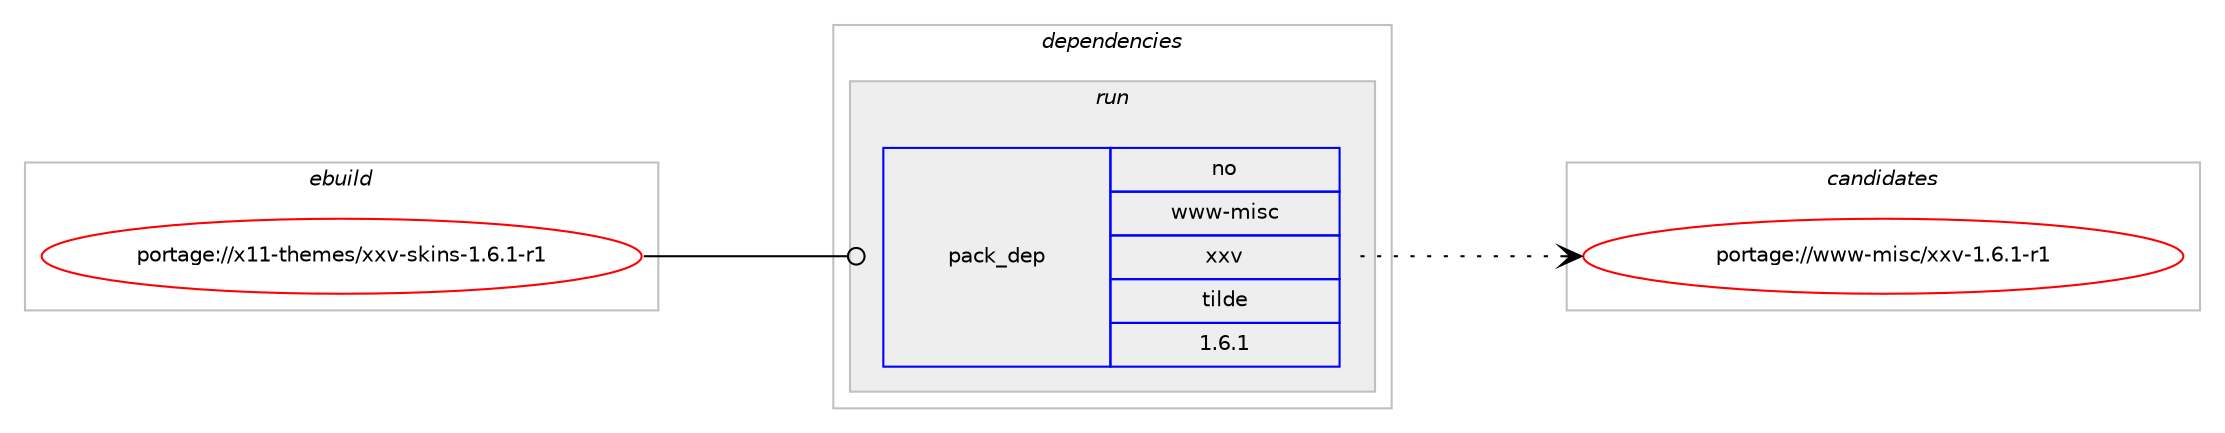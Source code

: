 digraph prolog {

# *************
# Graph options
# *************

newrank=true;
concentrate=true;
compound=true;
graph [rankdir=LR,fontname=Helvetica,fontsize=10,ranksep=1.5];#, ranksep=2.5, nodesep=0.2];
edge  [arrowhead=vee];
node  [fontname=Helvetica,fontsize=10];

# **********
# The ebuild
# **********

subgraph cluster_leftcol {
color=gray;
rank=same;
label=<<i>ebuild</i>>;
id [label="portage://x11-themes/xxv-skins-1.6.1-r1", color=red, width=4, href="../x11-themes/xxv-skins-1.6.1-r1.svg"];
}

# ****************
# The dependencies
# ****************

subgraph cluster_midcol {
color=gray;
label=<<i>dependencies</i>>;
subgraph cluster_compile {
fillcolor="#eeeeee";
style=filled;
label=<<i>compile</i>>;
}
subgraph cluster_compileandrun {
fillcolor="#eeeeee";
style=filled;
label=<<i>compile and run</i>>;
}
subgraph cluster_run {
fillcolor="#eeeeee";
style=filled;
label=<<i>run</i>>;
subgraph pack3467 {
dependency4210 [label=<<TABLE BORDER="0" CELLBORDER="1" CELLSPACING="0" CELLPADDING="4" WIDTH="220"><TR><TD ROWSPAN="6" CELLPADDING="30">pack_dep</TD></TR><TR><TD WIDTH="110">no</TD></TR><TR><TD>www-misc</TD></TR><TR><TD>xxv</TD></TR><TR><TD>tilde</TD></TR><TR><TD>1.6.1</TD></TR></TABLE>>, shape=none, color=blue];
}
id:e -> dependency4210:w [weight=20,style="solid",arrowhead="odot"];
}
}

# **************
# The candidates
# **************

subgraph cluster_choices {
rank=same;
color=gray;
label=<<i>candidates</i>>;

subgraph choice3467 {
color=black;
nodesep=1;
choice1191191194510910511599471201201184549465446494511449 [label="portage://www-misc/xxv-1.6.1-r1", color=red, width=4,href="../www-misc/xxv-1.6.1-r1.svg"];
dependency4210:e -> choice1191191194510910511599471201201184549465446494511449:w [style=dotted,weight="100"];
}
}

}
